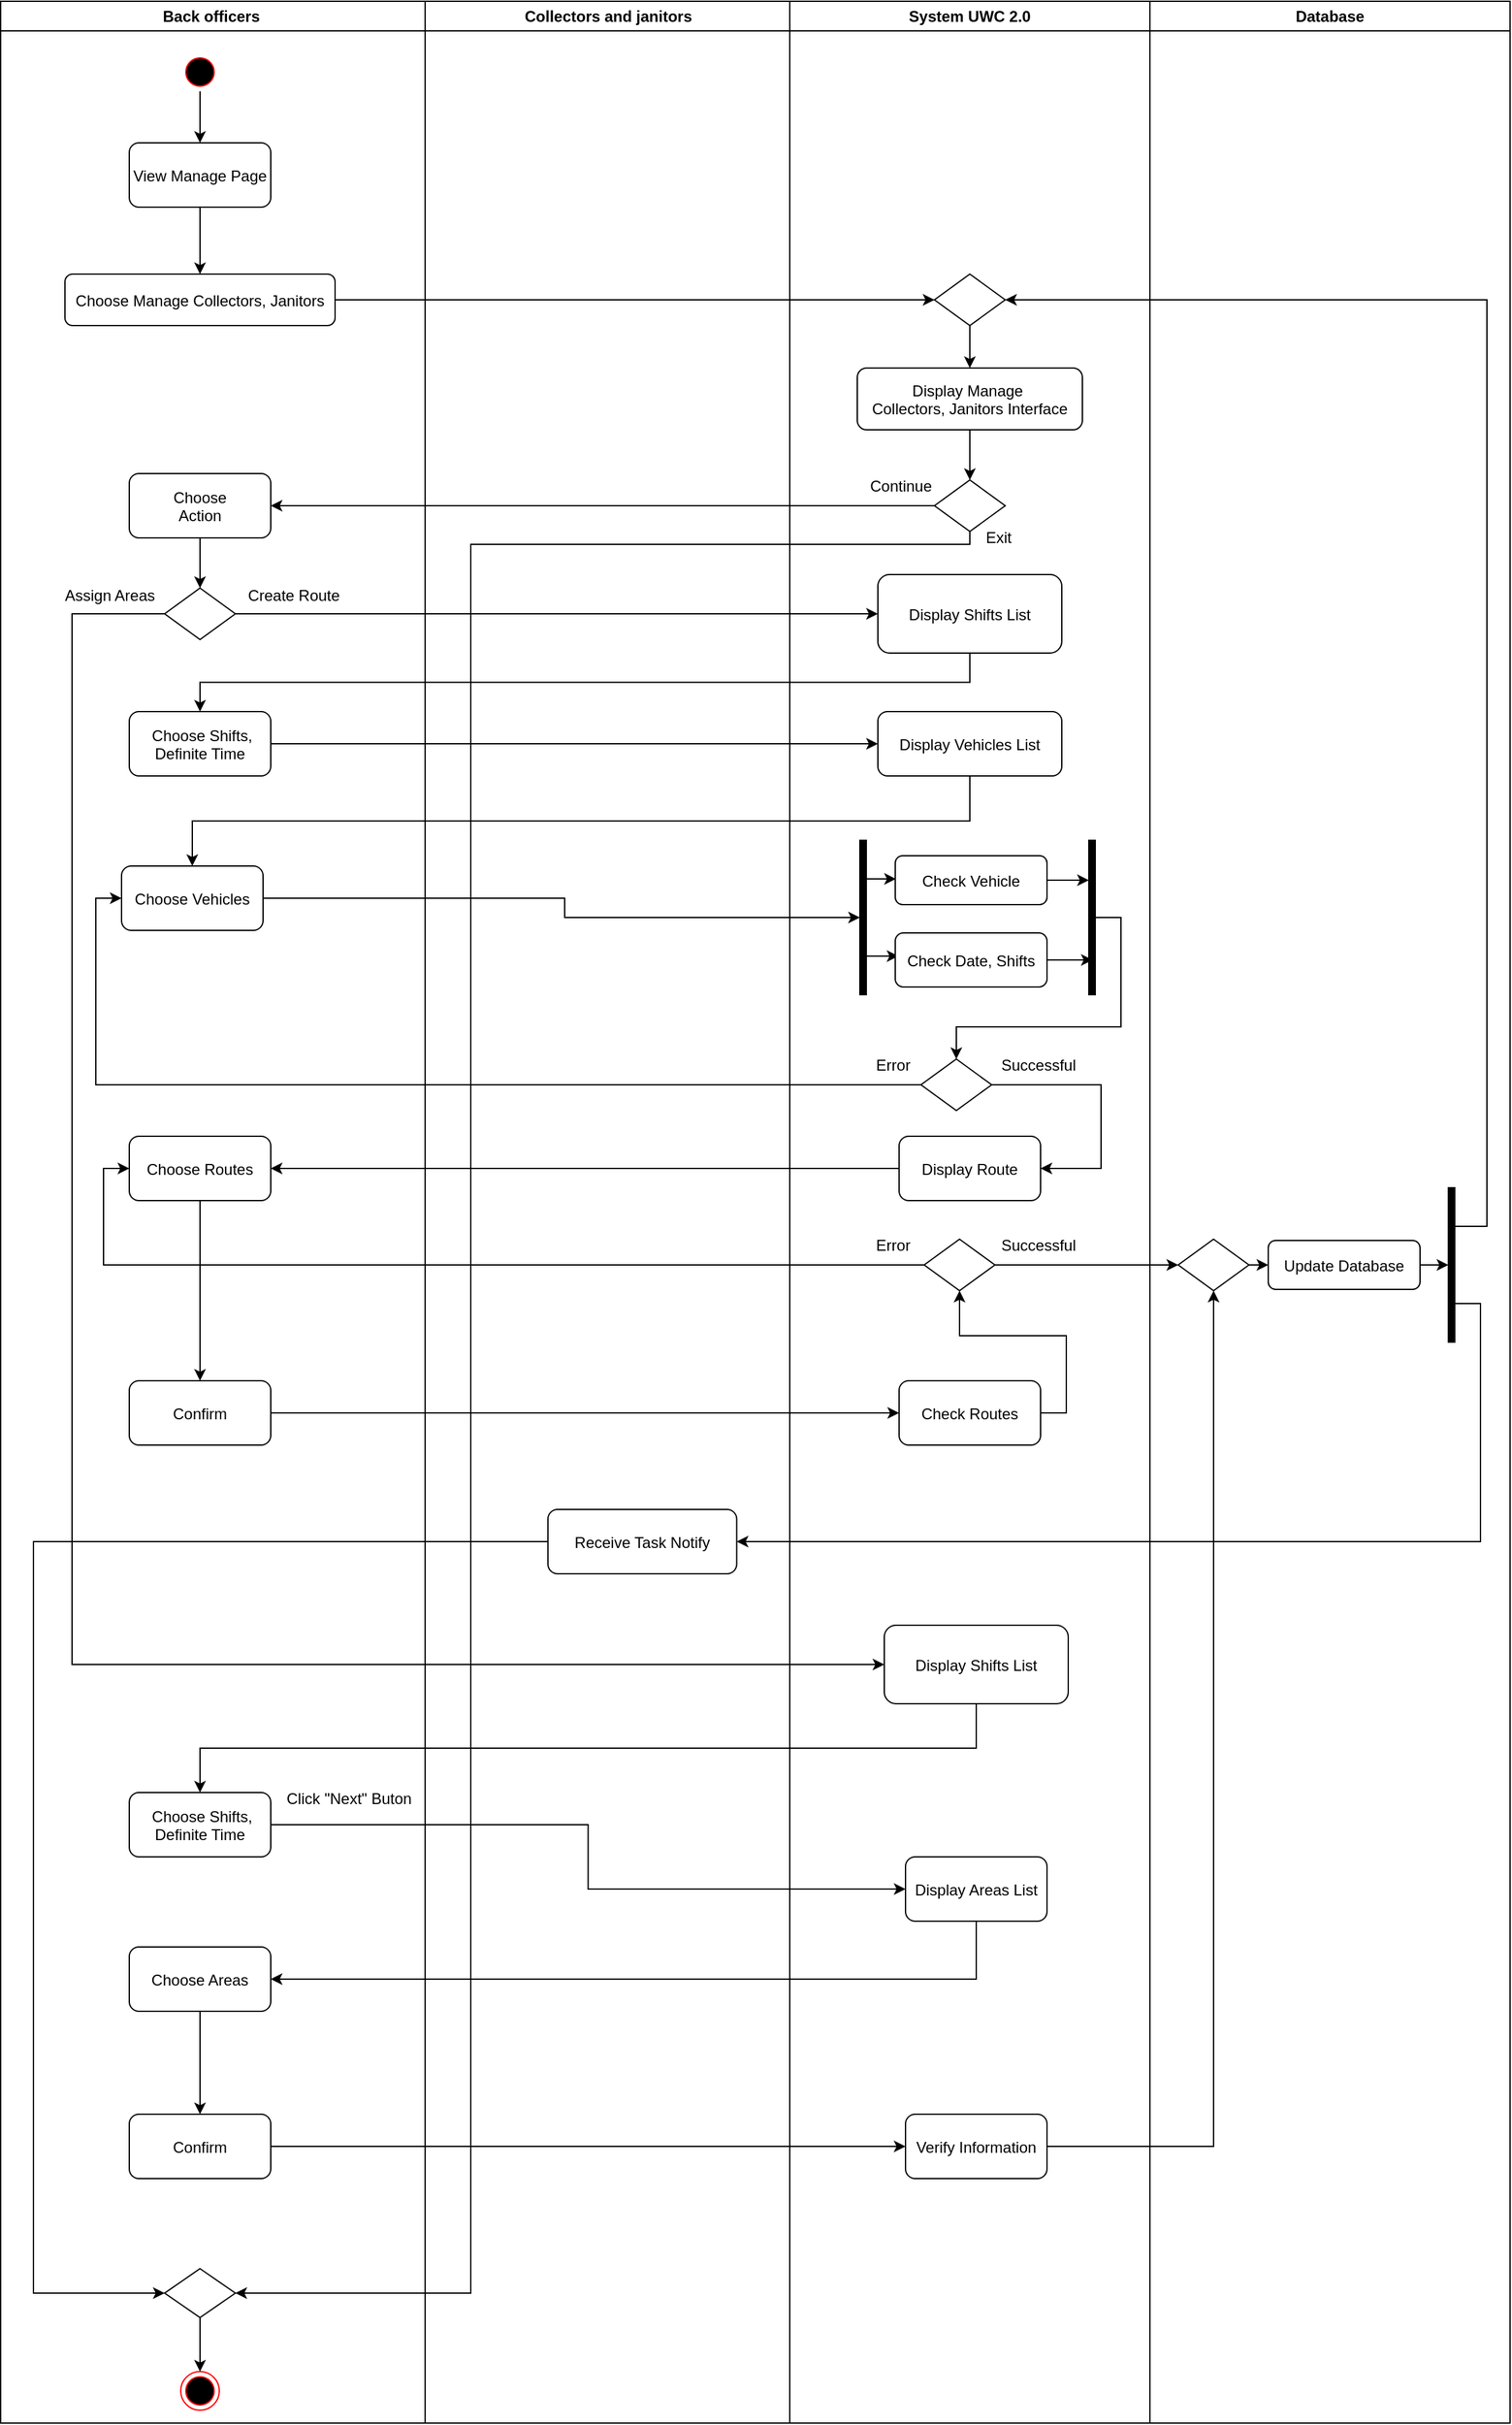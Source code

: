 <mxfile version="20.5.3" type="github">
  <diagram name="Page-1" id="e7e014a7-5840-1c2e-5031-d8a46d1fe8dd">
    <mxGraphModel dx="1240" dy="677" grid="1" gridSize="10" guides="1" tooltips="1" connect="1" arrows="1" fold="1" page="1" pageScale="1" pageWidth="1169" pageHeight="826" background="none" math="0" shadow="0">
      <root>
        <mxCell id="0" />
        <mxCell id="1" parent="0" />
        <mxCell id="2" value="Back officers " style="swimlane;whiteSpace=wrap" parent="1" vertex="1">
          <mxGeometry x="114.5" y="128" width="330" height="1882" as="geometry" />
        </mxCell>
        <mxCell id="rlBSqn4vm4IBlQh9q27B-58" style="edgeStyle=orthogonalEdgeStyle;rounded=0;orthogonalLoop=1;jettySize=auto;html=1;exitX=0.5;exitY=1;exitDx=0;exitDy=0;entryX=0.5;entryY=0;entryDx=0;entryDy=0;" parent="2" source="5" target="7" edge="1">
          <mxGeometry relative="1" as="geometry" />
        </mxCell>
        <mxCell id="5" value="" style="ellipse;shape=startState;fillColor=#000000;strokeColor=#ff0000;" parent="2" vertex="1">
          <mxGeometry x="140" y="40" width="30" height="30" as="geometry" />
        </mxCell>
        <mxCell id="rlBSqn4vm4IBlQh9q27B-235" style="edgeStyle=orthogonalEdgeStyle;rounded=0;orthogonalLoop=1;jettySize=auto;html=1;exitX=0.5;exitY=1;exitDx=0;exitDy=0;" parent="2" source="7" target="rlBSqn4vm4IBlQh9q27B-234" edge="1">
          <mxGeometry relative="1" as="geometry" />
        </mxCell>
        <mxCell id="7" value="View Manage Page" style="fontStyle=0;rounded=1;" parent="2" vertex="1">
          <mxGeometry x="100" y="110" width="110" height="50" as="geometry" />
        </mxCell>
        <mxCell id="rlBSqn4vm4IBlQh9q27B-78" style="edgeStyle=orthogonalEdgeStyle;rounded=0;orthogonalLoop=1;jettySize=auto;html=1;exitX=0.5;exitY=1;exitDx=0;exitDy=0;entryX=0.5;entryY=0;entryDx=0;entryDy=0;" parent="2" source="rlBSqn4vm4IBlQh9q27B-71" target="rlBSqn4vm4IBlQh9q27B-77" edge="1">
          <mxGeometry relative="1" as="geometry" />
        </mxCell>
        <mxCell id="rlBSqn4vm4IBlQh9q27B-71" value="Choose&#xa;Action" style="rounded=1;" parent="2" vertex="1">
          <mxGeometry x="100" y="367" width="110" height="50" as="geometry" />
        </mxCell>
        <mxCell id="rlBSqn4vm4IBlQh9q27B-77" value="" style="rhombus;" parent="2" vertex="1">
          <mxGeometry x="127.5" y="456" width="55" height="40" as="geometry" />
        </mxCell>
        <mxCell id="rlBSqn4vm4IBlQh9q27B-83" value="Choose Vehicles" style="rounded=1;" parent="2" vertex="1">
          <mxGeometry x="94" y="672" width="110" height="50" as="geometry" />
        </mxCell>
        <mxCell id="rlBSqn4vm4IBlQh9q27B-163" value="Assign Areas" style="text;html=1;align=center;verticalAlign=middle;resizable=0;points=[];autosize=1;strokeColor=none;fillColor=none;" parent="2" vertex="1">
          <mxGeometry x="39" y="447" width="90" height="30" as="geometry" />
        </mxCell>
        <mxCell id="rlBSqn4vm4IBlQh9q27B-82" value="Create Route" style="text;html=1;align=center;verticalAlign=middle;resizable=0;points=[];autosize=1;strokeColor=none;fillColor=none;" parent="2" vertex="1">
          <mxGeometry x="182.5" y="447" width="90" height="30" as="geometry" />
        </mxCell>
        <mxCell id="rlBSqn4vm4IBlQh9q27B-193" value="Confirm" style="rounded=1;" parent="2" vertex="1">
          <mxGeometry x="100" y="1642" width="110" height="50" as="geometry" />
        </mxCell>
        <mxCell id="WeLZBeBMH14MQC_TxePG-80" style="edgeStyle=orthogonalEdgeStyle;rounded=0;orthogonalLoop=1;jettySize=auto;html=1;exitX=0.5;exitY=1;exitDx=0;exitDy=0;" edge="1" parent="2" source="rlBSqn4vm4IBlQh9q27B-196" target="WeLZBeBMH14MQC_TxePG-60">
          <mxGeometry relative="1" as="geometry" />
        </mxCell>
        <mxCell id="rlBSqn4vm4IBlQh9q27B-196" value="Choose Routes" style="rounded=1;" parent="2" vertex="1">
          <mxGeometry x="100" y="882" width="110" height="50" as="geometry" />
        </mxCell>
        <mxCell id="rlBSqn4vm4IBlQh9q27B-234" value="Choose Manage Collectors, Janitors" style="fontStyle=0;rounded=1;strokeColor=#000000;fillColor=#FFFFFF;align=center;" parent="2" vertex="1">
          <mxGeometry x="50" y="212" width="210" height="40" as="geometry" />
        </mxCell>
        <mxCell id="rlBSqn4vm4IBlQh9q27B-45" value="" style="ellipse;shape=endState;fillColor=#000000;strokeColor=#ff0000" parent="2" vertex="1">
          <mxGeometry x="140" y="1842" width="30" height="30" as="geometry" />
        </mxCell>
        <mxCell id="rlBSqn4vm4IBlQh9q27B-294" style="edgeStyle=orthogonalEdgeStyle;rounded=0;orthogonalLoop=1;jettySize=auto;html=1;exitX=0.5;exitY=1;exitDx=0;exitDy=0;entryX=0.5;entryY=0;entryDx=0;entryDy=0;" parent="2" source="rlBSqn4vm4IBlQh9q27B-291" target="rlBSqn4vm4IBlQh9q27B-45" edge="1">
          <mxGeometry relative="1" as="geometry" />
        </mxCell>
        <mxCell id="rlBSqn4vm4IBlQh9q27B-291" value="" style="rhombus;" parent="2" vertex="1">
          <mxGeometry x="127.5" y="1762" width="55" height="38" as="geometry" />
        </mxCell>
        <mxCell id="rlBSqn4vm4IBlQh9q27B-180" value=" Choose Shifts,&#xa;Definite Time" style="rounded=1;" parent="2" vertex="1">
          <mxGeometry x="100" y="1392" width="110" height="50" as="geometry" />
        </mxCell>
        <mxCell id="WeLZBeBMH14MQC_TxePG-42" style="edgeStyle=orthogonalEdgeStyle;rounded=0;orthogonalLoop=1;jettySize=auto;html=1;exitX=0.5;exitY=1;exitDx=0;exitDy=0;entryX=0.5;entryY=0;entryDx=0;entryDy=0;" edge="1" parent="2" source="WeLZBeBMH14MQC_TxePG-40" target="rlBSqn4vm4IBlQh9q27B-193">
          <mxGeometry relative="1" as="geometry" />
        </mxCell>
        <mxCell id="WeLZBeBMH14MQC_TxePG-40" value="Choose Areas" style="rounded=1;" vertex="1" parent="2">
          <mxGeometry x="100" y="1512" width="110" height="50" as="geometry" />
        </mxCell>
        <mxCell id="WeLZBeBMH14MQC_TxePG-50" value=" Choose Shifts,&#xa;Definite Time" style="rounded=1;" vertex="1" parent="2">
          <mxGeometry x="100" y="552" width="110" height="50" as="geometry" />
        </mxCell>
        <mxCell id="WeLZBeBMH14MQC_TxePG-52" value="Click &quot;Next&quot; Buton" style="text;html=1;align=center;verticalAlign=middle;resizable=0;points=[];autosize=1;strokeColor=none;fillColor=none;" vertex="1" parent="2">
          <mxGeometry x="210" y="1382" width="120" height="30" as="geometry" />
        </mxCell>
        <mxCell id="WeLZBeBMH14MQC_TxePG-60" value="Confirm" style="rounded=1;" vertex="1" parent="2">
          <mxGeometry x="100" y="1072" width="110" height="50" as="geometry" />
        </mxCell>
        <mxCell id="WeLZBeBMH14MQC_TxePG-81" style="edgeStyle=orthogonalEdgeStyle;rounded=0;orthogonalLoop=1;jettySize=auto;html=1;exitX=0.5;exitY=1;exitDx=0;exitDy=0;" edge="1" parent="2" source="WeLZBeBMH14MQC_TxePG-60" target="WeLZBeBMH14MQC_TxePG-60">
          <mxGeometry relative="1" as="geometry" />
        </mxCell>
        <mxCell id="3" value="Collectors and janitors" style="swimlane;whiteSpace=wrap;startSize=23;" parent="1" vertex="1">
          <mxGeometry x="444.5" y="128" width="283.5" height="1882" as="geometry" />
        </mxCell>
        <mxCell id="rlBSqn4vm4IBlQh9q27B-186" value="Receive Task Notify" style="rounded=1;" parent="3" vertex="1">
          <mxGeometry x="95.5" y="1172" width="146.75" height="50" as="geometry" />
        </mxCell>
        <mxCell id="4" value="System UWC 2.0" style="swimlane;whiteSpace=wrap;startSize=23;" parent="1" vertex="1">
          <mxGeometry x="728" y="128" width="280" height="1882" as="geometry">
            <mxRectangle x="724.5" y="128" width="90" height="30" as="alternateBounds" />
          </mxGeometry>
        </mxCell>
        <mxCell id="rlBSqn4vm4IBlQh9q27B-53" style="edgeStyle=orthogonalEdgeStyle;rounded=0;orthogonalLoop=1;jettySize=auto;html=1;exitX=0.5;exitY=1;exitDx=0;exitDy=0;entryX=0.5;entryY=0;entryDx=0;entryDy=0;" parent="4" source="21" target="33" edge="1">
          <mxGeometry relative="1" as="geometry">
            <mxPoint x="162" y="202" as="targetPoint" />
          </mxGeometry>
        </mxCell>
        <mxCell id="21" value="" style="rhombus;" parent="4" vertex="1">
          <mxGeometry x="112.5" y="212" width="55" height="40" as="geometry" />
        </mxCell>
        <mxCell id="rlBSqn4vm4IBlQh9q27B-55" style="edgeStyle=orthogonalEdgeStyle;rounded=0;orthogonalLoop=1;jettySize=auto;html=1;exitX=0.5;exitY=1;exitDx=0;exitDy=0;entryX=0.5;entryY=0;entryDx=0;entryDy=0;" parent="4" source="33" target="rlBSqn4vm4IBlQh9q27B-52" edge="1">
          <mxGeometry relative="1" as="geometry">
            <mxPoint x="222" y="362" as="targetPoint" />
          </mxGeometry>
        </mxCell>
        <mxCell id="rlBSqn4vm4IBlQh9q27B-52" value="" style="rhombus;" parent="4" vertex="1">
          <mxGeometry x="112.5" y="372" width="55" height="40" as="geometry" />
        </mxCell>
        <mxCell id="WeLZBeBMH14MQC_TxePG-78" style="edgeStyle=orthogonalEdgeStyle;rounded=0;orthogonalLoop=1;jettySize=auto;html=1;exitX=1;exitY=0.5;exitDx=0;exitDy=0;entryX=1;entryY=0.5;entryDx=0;entryDy=0;" edge="1" parent="4" source="rlBSqn4vm4IBlQh9q27B-91" target="WeLZBeBMH14MQC_TxePG-57">
          <mxGeometry relative="1" as="geometry">
            <Array as="points">
              <mxPoint x="242" y="842" />
              <mxPoint x="242" y="907" />
            </Array>
          </mxGeometry>
        </mxCell>
        <mxCell id="rlBSqn4vm4IBlQh9q27B-91" value="" style="rhombus;" parent="4" vertex="1">
          <mxGeometry x="102" y="822" width="55" height="40" as="geometry" />
        </mxCell>
        <mxCell id="rlBSqn4vm4IBlQh9q27B-172" value="Display Shifts List" style="rounded=1;" parent="4" vertex="1">
          <mxGeometry x="73.5" y="1262" width="143" height="61" as="geometry" />
        </mxCell>
        <mxCell id="rlBSqn4vm4IBlQh9q27B-185" value="Successful" style="text;html=1;align=center;verticalAlign=middle;resizable=0;points=[];autosize=1;strokeColor=none;fillColor=none;" parent="4" vertex="1">
          <mxGeometry x="152.5" y="812" width="80" height="30" as="geometry" />
        </mxCell>
        <mxCell id="rlBSqn4vm4IBlQh9q27B-159" value="Error" style="text;html=1;align=center;verticalAlign=middle;resizable=0;points=[];autosize=1;strokeColor=none;fillColor=none;" parent="4" vertex="1">
          <mxGeometry x="54.5" y="812" width="50" height="30" as="geometry" />
        </mxCell>
        <mxCell id="33" value="Display Manage &#xa;Collectors, Janitors Interface" style="rounded=1;" parent="4" vertex="1">
          <mxGeometry x="52.5" y="285" width="175" height="48" as="geometry" />
        </mxCell>
        <mxCell id="rlBSqn4vm4IBlQh9q27B-56" value="Continue" style="text;html=1;align=center;verticalAlign=middle;resizable=0;points=[];autosize=1;strokeColor=none;fillColor=none;" parent="4" vertex="1">
          <mxGeometry x="50.5" y="362" width="70" height="30" as="geometry" />
        </mxCell>
        <mxCell id="rlBSqn4vm4IBlQh9q27B-296" value="Exit" style="text;html=1;align=center;verticalAlign=middle;resizable=0;points=[];autosize=1;strokeColor=none;fillColor=none;" parent="4" vertex="1">
          <mxGeometry x="142" y="402" width="40" height="30" as="geometry" />
        </mxCell>
        <mxCell id="WeLZBeBMH14MQC_TxePG-37" value="Display Areas List" style="rounded=1;" vertex="1" parent="4">
          <mxGeometry x="90" y="1442" width="110" height="50" as="geometry" />
        </mxCell>
        <mxCell id="rlBSqn4vm4IBlQh9q27B-201" value="Verify Information" style="rounded=1;strokeColor=#000000;fillColor=#FFFFFF;" parent="4" vertex="1">
          <mxGeometry x="90" y="1642" width="110" height="50" as="geometry" />
        </mxCell>
        <mxCell id="WeLZBeBMH14MQC_TxePG-47" value="Display Shifts List" style="rounded=1;" vertex="1" parent="4">
          <mxGeometry x="68.5" y="445.5" width="143" height="61" as="geometry" />
        </mxCell>
        <mxCell id="WeLZBeBMH14MQC_TxePG-53" value="Display Vehicles List" style="rounded=1;" vertex="1" parent="4">
          <mxGeometry x="68.5" y="552" width="143" height="50" as="geometry" />
        </mxCell>
        <mxCell id="WeLZBeBMH14MQC_TxePG-62" style="edgeStyle=orthogonalEdgeStyle;rounded=0;orthogonalLoop=1;jettySize=auto;html=1;exitX=1;exitY=0.75;exitDx=0;exitDy=0;" edge="1" parent="4" source="WeLZBeBMH14MQC_TxePG-64">
          <mxGeometry relative="1" as="geometry">
            <mxPoint x="84.5" y="742" as="targetPoint" />
          </mxGeometry>
        </mxCell>
        <mxCell id="WeLZBeBMH14MQC_TxePG-63" style="edgeStyle=orthogonalEdgeStyle;rounded=0;orthogonalLoop=1;jettySize=auto;html=1;exitX=0;exitY=0.25;exitDx=0;exitDy=0;" edge="1" parent="4" source="WeLZBeBMH14MQC_TxePG-64">
          <mxGeometry relative="1" as="geometry">
            <mxPoint x="82.5" y="682" as="targetPoint" />
          </mxGeometry>
        </mxCell>
        <mxCell id="WeLZBeBMH14MQC_TxePG-64" value="" style="whiteSpace=wrap;strokeColor=#000000;fillColor=#000000;" vertex="1" parent="4">
          <mxGeometry x="54.5" y="652" width="5" height="120" as="geometry" />
        </mxCell>
        <mxCell id="WeLZBeBMH14MQC_TxePG-65" value="Check Vehicle" style="rounded=1;" vertex="1" parent="4">
          <mxGeometry x="82" y="664" width="118" height="38" as="geometry" />
        </mxCell>
        <mxCell id="WeLZBeBMH14MQC_TxePG-66" style="edgeStyle=none;rounded=0;orthogonalLoop=1;jettySize=auto;html=1;exitX=1;exitY=0.5;exitDx=0;exitDy=0;" edge="1" parent="4" source="WeLZBeBMH14MQC_TxePG-70">
          <mxGeometry relative="1" as="geometry">
            <mxPoint x="165.5" y="745" as="targetPoint" />
          </mxGeometry>
        </mxCell>
        <mxCell id="WeLZBeBMH14MQC_TxePG-67" style="edgeStyle=none;rounded=0;orthogonalLoop=1;jettySize=auto;html=1;exitX=1;exitY=0.5;exitDx=0;exitDy=0;" edge="1" parent="4" source="WeLZBeBMH14MQC_TxePG-70">
          <mxGeometry relative="1" as="geometry">
            <mxPoint x="155.5" y="745" as="targetPoint" />
          </mxGeometry>
        </mxCell>
        <mxCell id="WeLZBeBMH14MQC_TxePG-68" style="edgeStyle=none;rounded=0;orthogonalLoop=1;jettySize=auto;html=1;exitX=1;exitY=0.5;exitDx=0;exitDy=0;" edge="1" parent="4" source="WeLZBeBMH14MQC_TxePG-70">
          <mxGeometry relative="1" as="geometry">
            <mxPoint x="165.5" y="745" as="targetPoint" />
          </mxGeometry>
        </mxCell>
        <mxCell id="WeLZBeBMH14MQC_TxePG-69" style="edgeStyle=none;rounded=0;orthogonalLoop=1;jettySize=auto;html=1;exitX=1;exitY=0.5;exitDx=0;exitDy=0;" edge="1" parent="4" source="WeLZBeBMH14MQC_TxePG-70">
          <mxGeometry relative="1" as="geometry">
            <mxPoint x="235.5" y="745" as="targetPoint" />
          </mxGeometry>
        </mxCell>
        <mxCell id="WeLZBeBMH14MQC_TxePG-70" value="Check Date, Shifts" style="rounded=1;" vertex="1" parent="4">
          <mxGeometry x="82" y="724" width="118" height="42" as="geometry" />
        </mxCell>
        <mxCell id="WeLZBeBMH14MQC_TxePG-75" style="edgeStyle=orthogonalEdgeStyle;rounded=0;orthogonalLoop=1;jettySize=auto;html=1;exitX=1;exitY=0.5;exitDx=0;exitDy=0;entryX=0.5;entryY=0;entryDx=0;entryDy=0;" edge="1" parent="4" source="WeLZBeBMH14MQC_TxePG-71" target="rlBSqn4vm4IBlQh9q27B-91">
          <mxGeometry relative="1" as="geometry" />
        </mxCell>
        <mxCell id="WeLZBeBMH14MQC_TxePG-71" value="" style="whiteSpace=wrap;strokeColor=#000000;fillColor=#000000;" vertex="1" parent="4">
          <mxGeometry x="232.5" y="652" width="5" height="120" as="geometry" />
        </mxCell>
        <mxCell id="WeLZBeBMH14MQC_TxePG-72" style="edgeStyle=orthogonalEdgeStyle;rounded=0;orthogonalLoop=1;jettySize=auto;html=1;exitX=1;exitY=0.5;exitDx=0;exitDy=0;entryX=0;entryY=0.25;entryDx=0;entryDy=0;" edge="1" parent="4" source="WeLZBeBMH14MQC_TxePG-65" target="WeLZBeBMH14MQC_TxePG-71">
          <mxGeometry relative="1" as="geometry" />
        </mxCell>
        <mxCell id="WeLZBeBMH14MQC_TxePG-57" value="Display Route" style="rounded=1;" vertex="1" parent="4">
          <mxGeometry x="85" y="882" width="110" height="50" as="geometry" />
        </mxCell>
        <mxCell id="WeLZBeBMH14MQC_TxePG-87" style="edgeStyle=orthogonalEdgeStyle;rounded=0;orthogonalLoop=1;jettySize=auto;html=1;exitX=1;exitY=0.5;exitDx=0;exitDy=0;entryX=0.5;entryY=1;entryDx=0;entryDy=0;" edge="1" parent="4" source="WeLZBeBMH14MQC_TxePG-82" target="WeLZBeBMH14MQC_TxePG-86">
          <mxGeometry relative="1" as="geometry" />
        </mxCell>
        <mxCell id="WeLZBeBMH14MQC_TxePG-82" value="Check Routes" style="rounded=1;" vertex="1" parent="4">
          <mxGeometry x="85" y="1072" width="110" height="50" as="geometry" />
        </mxCell>
        <mxCell id="WeLZBeBMH14MQC_TxePG-86" value="" style="rhombus;" vertex="1" parent="4">
          <mxGeometry x="104.5" y="962" width="55" height="40" as="geometry" />
        </mxCell>
        <mxCell id="WeLZBeBMH14MQC_TxePG-89" value="Error" style="text;html=1;align=center;verticalAlign=middle;resizable=0;points=[];autosize=1;strokeColor=none;fillColor=none;" vertex="1" parent="4">
          <mxGeometry x="54.5" y="952" width="50" height="30" as="geometry" />
        </mxCell>
        <mxCell id="WeLZBeBMH14MQC_TxePG-90" value="Successful" style="text;html=1;align=center;verticalAlign=middle;resizable=0;points=[];autosize=1;strokeColor=none;fillColor=none;" vertex="1" parent="4">
          <mxGeometry x="152.5" y="952" width="80" height="30" as="geometry" />
        </mxCell>
        <mxCell id="rlBSqn4vm4IBlQh9q27B-41" value="Database" style="swimlane;whiteSpace=wrap;startSize=23;" parent="1" vertex="1">
          <mxGeometry x="1008" y="128" width="280" height="1882" as="geometry">
            <mxRectangle x="724.5" y="128" width="90" height="30" as="alternateBounds" />
          </mxGeometry>
        </mxCell>
        <mxCell id="rlBSqn4vm4IBlQh9q27B-218" style="edgeStyle=orthogonalEdgeStyle;rounded=0;orthogonalLoop=1;jettySize=auto;html=1;exitX=1;exitY=0.5;exitDx=0;exitDy=0;entryX=0;entryY=0.5;entryDx=0;entryDy=0;" parent="rlBSqn4vm4IBlQh9q27B-41" source="rlBSqn4vm4IBlQh9q27B-184" target="rlBSqn4vm4IBlQh9q27B-215" edge="1">
          <mxGeometry relative="1" as="geometry" />
        </mxCell>
        <mxCell id="rlBSqn4vm4IBlQh9q27B-184" value="Update Database" style="rounded=1;" parent="rlBSqn4vm4IBlQh9q27B-41" vertex="1">
          <mxGeometry x="92" y="963" width="118" height="38" as="geometry" />
        </mxCell>
        <mxCell id="rlBSqn4vm4IBlQh9q27B-212" style="edgeStyle=orthogonalEdgeStyle;rounded=0;orthogonalLoop=1;jettySize=auto;html=1;exitX=1;exitY=0.5;exitDx=0;exitDy=0;entryX=0;entryY=0.5;entryDx=0;entryDy=0;" parent="rlBSqn4vm4IBlQh9q27B-41" source="rlBSqn4vm4IBlQh9q27B-208" target="rlBSqn4vm4IBlQh9q27B-184" edge="1">
          <mxGeometry relative="1" as="geometry" />
        </mxCell>
        <mxCell id="rlBSqn4vm4IBlQh9q27B-208" value="" style="rhombus;" parent="rlBSqn4vm4IBlQh9q27B-41" vertex="1">
          <mxGeometry x="22" y="962" width="55" height="40" as="geometry" />
        </mxCell>
        <mxCell id="rlBSqn4vm4IBlQh9q27B-215" value="" style="whiteSpace=wrap;strokeColor=#000000;fillColor=#000000;" parent="rlBSqn4vm4IBlQh9q27B-41" vertex="1">
          <mxGeometry x="232" y="922" width="5" height="120" as="geometry" />
        </mxCell>
        <mxCell id="rlBSqn4vm4IBlQh9q27B-72" style="edgeStyle=orthogonalEdgeStyle;rounded=0;orthogonalLoop=1;jettySize=auto;html=1;exitX=0;exitY=0.5;exitDx=0;exitDy=0;" parent="1" source="rlBSqn4vm4IBlQh9q27B-52" target="rlBSqn4vm4IBlQh9q27B-71" edge="1">
          <mxGeometry relative="1" as="geometry">
            <mxPoint x="750" y="540" as="sourcePoint" />
          </mxGeometry>
        </mxCell>
        <mxCell id="rlBSqn4vm4IBlQh9q27B-161" style="edgeStyle=orthogonalEdgeStyle;rounded=0;orthogonalLoop=1;jettySize=auto;html=1;entryX=0;entryY=0.5;entryDx=0;entryDy=0;exitX=0;exitY=0.5;exitDx=0;exitDy=0;" parent="1" source="rlBSqn4vm4IBlQh9q27B-77" target="rlBSqn4vm4IBlQh9q27B-172" edge="1">
          <mxGeometry relative="1" as="geometry">
            <mxPoint x="760" y="1220" as="targetPoint" />
            <Array as="points">
              <mxPoint x="170" y="604" />
              <mxPoint x="170" y="1421" />
            </Array>
            <mxPoint x="200" y="510" as="sourcePoint" />
          </mxGeometry>
        </mxCell>
        <mxCell id="rlBSqn4vm4IBlQh9q27B-202" style="edgeStyle=orthogonalEdgeStyle;rounded=0;orthogonalLoop=1;jettySize=auto;html=1;exitX=1;exitY=0.5;exitDx=0;exitDy=0;" parent="1" source="rlBSqn4vm4IBlQh9q27B-193" target="rlBSqn4vm4IBlQh9q27B-201" edge="1">
          <mxGeometry relative="1" as="geometry" />
        </mxCell>
        <mxCell id="rlBSqn4vm4IBlQh9q27B-219" style="edgeStyle=orthogonalEdgeStyle;rounded=0;orthogonalLoop=1;jettySize=auto;html=1;exitX=0;exitY=0.25;exitDx=0;exitDy=0;entryX=1;entryY=0.5;entryDx=0;entryDy=0;" parent="1" source="rlBSqn4vm4IBlQh9q27B-215" target="21" edge="1">
          <mxGeometry relative="1" as="geometry">
            <Array as="points">
              <mxPoint x="1270" y="1080" />
              <mxPoint x="1270" y="360" />
            </Array>
          </mxGeometry>
        </mxCell>
        <mxCell id="rlBSqn4vm4IBlQh9q27B-229" style="edgeStyle=orthogonalEdgeStyle;rounded=0;orthogonalLoop=1;jettySize=auto;html=1;entryX=0;entryY=0.5;entryDx=0;entryDy=0;exitX=1;exitY=0.5;exitDx=0;exitDy=0;" parent="1" source="rlBSqn4vm4IBlQh9q27B-234" target="21" edge="1">
          <mxGeometry relative="1" as="geometry">
            <Array as="points">
              <mxPoint x="840" y="360" />
            </Array>
            <mxPoint x="480" y="420" as="sourcePoint" />
          </mxGeometry>
        </mxCell>
        <mxCell id="WeLZBeBMH14MQC_TxePG-44" style="edgeStyle=orthogonalEdgeStyle;rounded=0;orthogonalLoop=1;jettySize=auto;html=1;exitX=1;exitY=0.5;exitDx=0;exitDy=0;entryX=0;entryY=0.5;entryDx=0;entryDy=0;" edge="1" parent="1" source="rlBSqn4vm4IBlQh9q27B-180" target="WeLZBeBMH14MQC_TxePG-37">
          <mxGeometry relative="1" as="geometry" />
        </mxCell>
        <mxCell id="WeLZBeBMH14MQC_TxePG-45" style="edgeStyle=orthogonalEdgeStyle;rounded=0;orthogonalLoop=1;jettySize=auto;html=1;exitX=0.5;exitY=1;exitDx=0;exitDy=0;entryX=1;entryY=0.5;entryDx=0;entryDy=0;" edge="1" parent="1" source="WeLZBeBMH14MQC_TxePG-37" target="WeLZBeBMH14MQC_TxePG-40">
          <mxGeometry relative="1" as="geometry" />
        </mxCell>
        <mxCell id="WeLZBeBMH14MQC_TxePG-48" style="edgeStyle=orthogonalEdgeStyle;rounded=0;orthogonalLoop=1;jettySize=auto;html=1;exitX=1;exitY=0.5;exitDx=0;exitDy=0;entryX=0;entryY=0.5;entryDx=0;entryDy=0;" edge="1" parent="1" source="rlBSqn4vm4IBlQh9q27B-77" target="WeLZBeBMH14MQC_TxePG-47">
          <mxGeometry relative="1" as="geometry" />
        </mxCell>
        <mxCell id="WeLZBeBMH14MQC_TxePG-51" style="edgeStyle=orthogonalEdgeStyle;rounded=0;orthogonalLoop=1;jettySize=auto;html=1;exitX=0.5;exitY=1;exitDx=0;exitDy=0;entryX=0.5;entryY=0;entryDx=0;entryDy=0;" edge="1" parent="1" source="WeLZBeBMH14MQC_TxePG-47" target="WeLZBeBMH14MQC_TxePG-50">
          <mxGeometry relative="1" as="geometry" />
        </mxCell>
        <mxCell id="WeLZBeBMH14MQC_TxePG-54" style="edgeStyle=orthogonalEdgeStyle;rounded=0;orthogonalLoop=1;jettySize=auto;html=1;exitX=1;exitY=0.5;exitDx=0;exitDy=0;" edge="1" parent="1" source="WeLZBeBMH14MQC_TxePG-50" target="WeLZBeBMH14MQC_TxePG-53">
          <mxGeometry relative="1" as="geometry" />
        </mxCell>
        <mxCell id="WeLZBeBMH14MQC_TxePG-56" style="edgeStyle=orthogonalEdgeStyle;rounded=0;orthogonalLoop=1;jettySize=auto;html=1;exitX=0.5;exitY=1;exitDx=0;exitDy=0;entryX=0.5;entryY=0;entryDx=0;entryDy=0;" edge="1" parent="1" source="WeLZBeBMH14MQC_TxePG-53" target="rlBSqn4vm4IBlQh9q27B-83">
          <mxGeometry relative="1" as="geometry" />
        </mxCell>
        <mxCell id="WeLZBeBMH14MQC_TxePG-77" style="edgeStyle=orthogonalEdgeStyle;rounded=0;orthogonalLoop=1;jettySize=auto;html=1;exitX=0;exitY=0.5;exitDx=0;exitDy=0;entryX=0;entryY=0.5;entryDx=0;entryDy=0;" edge="1" parent="1" source="rlBSqn4vm4IBlQh9q27B-91" target="rlBSqn4vm4IBlQh9q27B-83">
          <mxGeometry relative="1" as="geometry" />
        </mxCell>
        <mxCell id="WeLZBeBMH14MQC_TxePG-79" style="edgeStyle=orthogonalEdgeStyle;rounded=0;orthogonalLoop=1;jettySize=auto;html=1;exitX=0;exitY=0.5;exitDx=0;exitDy=0;entryX=1;entryY=0.5;entryDx=0;entryDy=0;" edge="1" parent="1" source="WeLZBeBMH14MQC_TxePG-57" target="rlBSqn4vm4IBlQh9q27B-196">
          <mxGeometry relative="1" as="geometry" />
        </mxCell>
        <mxCell id="WeLZBeBMH14MQC_TxePG-83" style="edgeStyle=orthogonalEdgeStyle;rounded=0;orthogonalLoop=1;jettySize=auto;html=1;exitX=1;exitY=0.5;exitDx=0;exitDy=0;" edge="1" parent="1" source="WeLZBeBMH14MQC_TxePG-60" target="WeLZBeBMH14MQC_TxePG-82">
          <mxGeometry relative="1" as="geometry" />
        </mxCell>
        <mxCell id="WeLZBeBMH14MQC_TxePG-84" style="edgeStyle=orthogonalEdgeStyle;rounded=0;orthogonalLoop=1;jettySize=auto;html=1;exitX=1;exitY=0.5;exitDx=0;exitDy=0;entryX=0;entryY=0.5;entryDx=0;entryDy=0;" edge="1" parent="1" source="rlBSqn4vm4IBlQh9q27B-83" target="WeLZBeBMH14MQC_TxePG-64">
          <mxGeometry relative="1" as="geometry">
            <Array as="points">
              <mxPoint x="553" y="825" />
              <mxPoint x="553" y="840" />
            </Array>
          </mxGeometry>
        </mxCell>
        <mxCell id="WeLZBeBMH14MQC_TxePG-88" style="edgeStyle=orthogonalEdgeStyle;rounded=0;orthogonalLoop=1;jettySize=auto;html=1;exitX=0;exitY=0.5;exitDx=0;exitDy=0;entryX=0;entryY=0.5;entryDx=0;entryDy=0;" edge="1" parent="1" source="WeLZBeBMH14MQC_TxePG-86" target="rlBSqn4vm4IBlQh9q27B-196">
          <mxGeometry relative="1" as="geometry" />
        </mxCell>
        <mxCell id="WeLZBeBMH14MQC_TxePG-91" style="edgeStyle=orthogonalEdgeStyle;rounded=0;orthogonalLoop=1;jettySize=auto;html=1;exitX=1;exitY=0.5;exitDx=0;exitDy=0;entryX=0;entryY=0.5;entryDx=0;entryDy=0;" edge="1" parent="1" source="WeLZBeBMH14MQC_TxePG-86" target="rlBSqn4vm4IBlQh9q27B-208">
          <mxGeometry relative="1" as="geometry" />
        </mxCell>
        <mxCell id="WeLZBeBMH14MQC_TxePG-97" style="edgeStyle=orthogonalEdgeStyle;rounded=0;orthogonalLoop=1;jettySize=auto;html=1;exitX=1;exitY=0.75;exitDx=0;exitDy=0;entryX=1;entryY=0.5;entryDx=0;entryDy=0;" edge="1" parent="1" source="rlBSqn4vm4IBlQh9q27B-215" target="rlBSqn4vm4IBlQh9q27B-186">
          <mxGeometry relative="1" as="geometry" />
        </mxCell>
        <mxCell id="WeLZBeBMH14MQC_TxePG-98" style="edgeStyle=orthogonalEdgeStyle;rounded=0;orthogonalLoop=1;jettySize=auto;html=1;exitX=1;exitY=0.5;exitDx=0;exitDy=0;entryX=0.5;entryY=1;entryDx=0;entryDy=0;" edge="1" parent="1" source="rlBSqn4vm4IBlQh9q27B-201" target="rlBSqn4vm4IBlQh9q27B-208">
          <mxGeometry relative="1" as="geometry" />
        </mxCell>
        <mxCell id="WeLZBeBMH14MQC_TxePG-99" style="edgeStyle=orthogonalEdgeStyle;rounded=0;orthogonalLoop=1;jettySize=auto;html=1;exitX=0.5;exitY=1;exitDx=0;exitDy=0;entryX=1;entryY=0.5;entryDx=0;entryDy=0;" edge="1" parent="1" source="rlBSqn4vm4IBlQh9q27B-52" target="rlBSqn4vm4IBlQh9q27B-291">
          <mxGeometry relative="1" as="geometry">
            <Array as="points">
              <mxPoint x="868" y="550" />
              <mxPoint x="480" y="550" />
              <mxPoint x="480" y="1909" />
            </Array>
          </mxGeometry>
        </mxCell>
        <mxCell id="WeLZBeBMH14MQC_TxePG-100" style="edgeStyle=orthogonalEdgeStyle;rounded=0;orthogonalLoop=1;jettySize=auto;html=1;exitX=0;exitY=0.5;exitDx=0;exitDy=0;entryX=0;entryY=0.5;entryDx=0;entryDy=0;" edge="1" parent="1" source="rlBSqn4vm4IBlQh9q27B-186" target="rlBSqn4vm4IBlQh9q27B-291">
          <mxGeometry relative="1" as="geometry">
            <Array as="points">
              <mxPoint x="140" y="1325" />
              <mxPoint x="140" y="1909" />
            </Array>
          </mxGeometry>
        </mxCell>
        <mxCell id="WeLZBeBMH14MQC_TxePG-101" style="edgeStyle=orthogonalEdgeStyle;rounded=0;orthogonalLoop=1;jettySize=auto;html=1;exitX=0.5;exitY=1;exitDx=0;exitDy=0;entryX=0.5;entryY=0;entryDx=0;entryDy=0;" edge="1" parent="1" source="rlBSqn4vm4IBlQh9q27B-172" target="rlBSqn4vm4IBlQh9q27B-180">
          <mxGeometry relative="1" as="geometry" />
        </mxCell>
      </root>
    </mxGraphModel>
  </diagram>
</mxfile>
